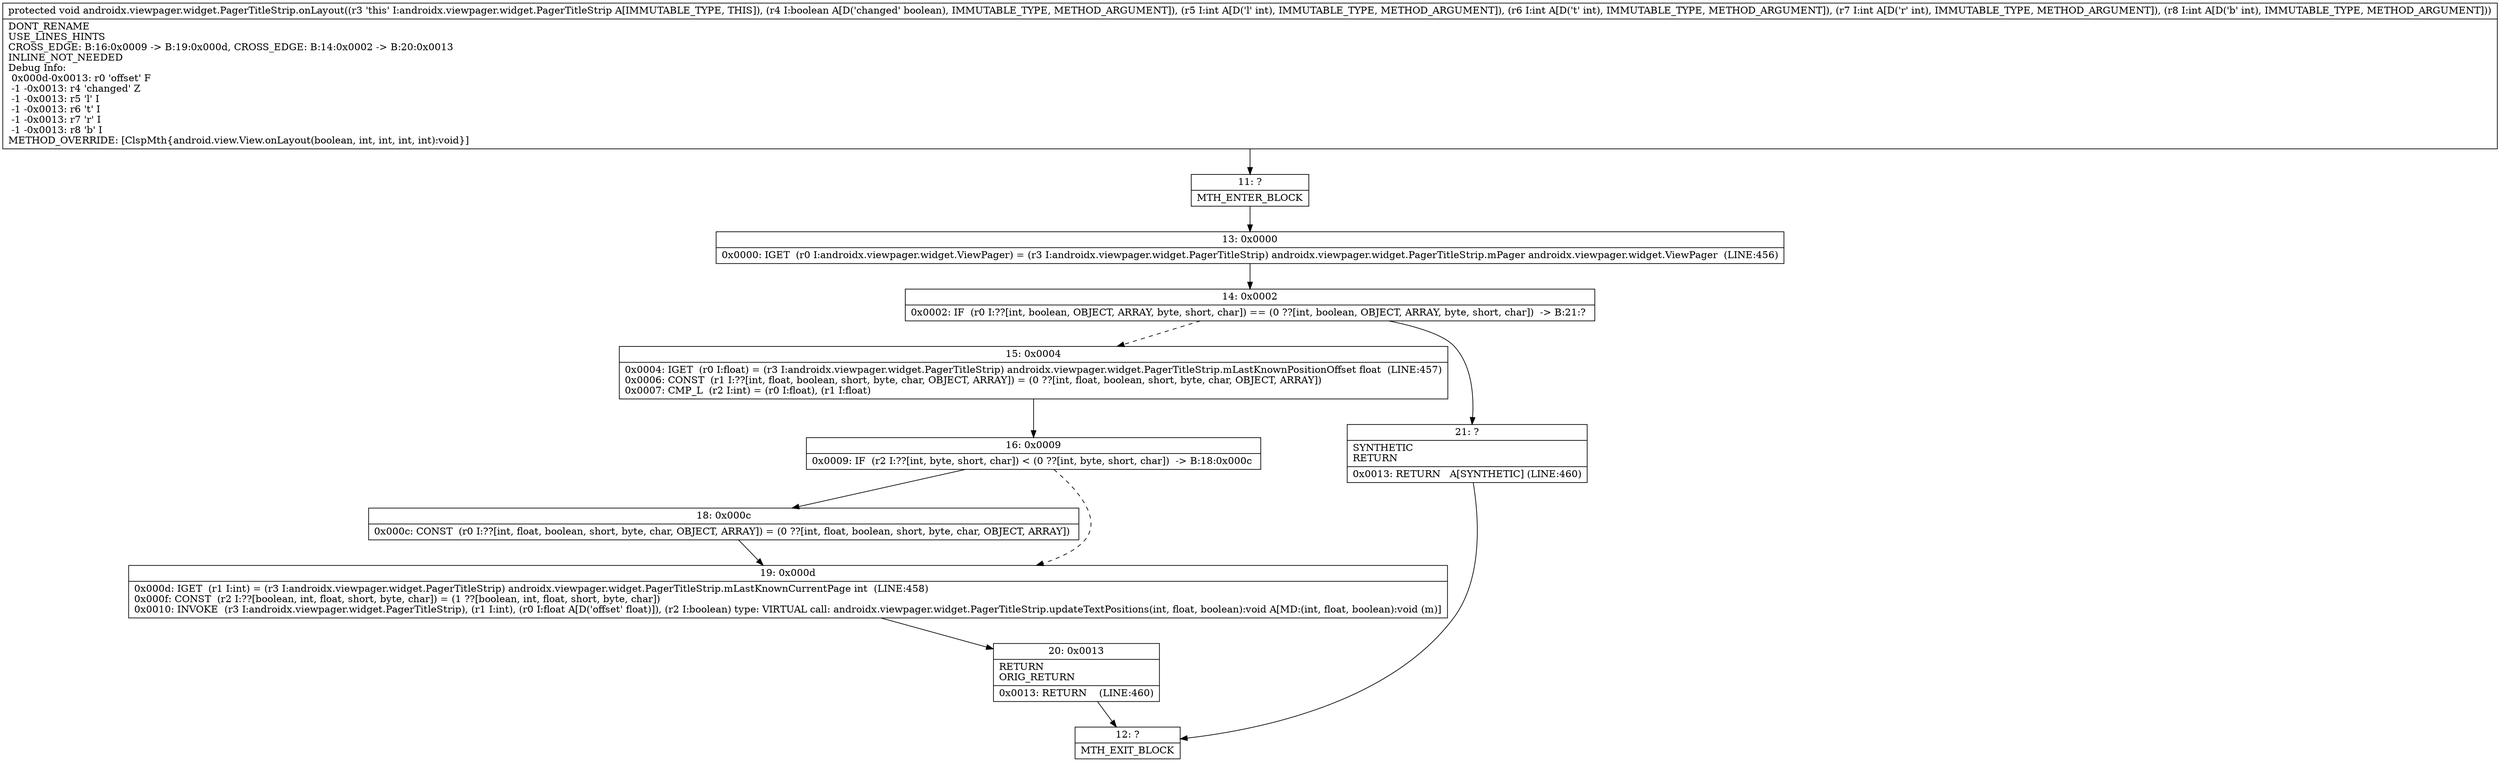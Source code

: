digraph "CFG forandroidx.viewpager.widget.PagerTitleStrip.onLayout(ZIIII)V" {
Node_11 [shape=record,label="{11\:\ ?|MTH_ENTER_BLOCK\l}"];
Node_13 [shape=record,label="{13\:\ 0x0000|0x0000: IGET  (r0 I:androidx.viewpager.widget.ViewPager) = (r3 I:androidx.viewpager.widget.PagerTitleStrip) androidx.viewpager.widget.PagerTitleStrip.mPager androidx.viewpager.widget.ViewPager  (LINE:456)\l}"];
Node_14 [shape=record,label="{14\:\ 0x0002|0x0002: IF  (r0 I:??[int, boolean, OBJECT, ARRAY, byte, short, char]) == (0 ??[int, boolean, OBJECT, ARRAY, byte, short, char])  \-\> B:21:? \l}"];
Node_15 [shape=record,label="{15\:\ 0x0004|0x0004: IGET  (r0 I:float) = (r3 I:androidx.viewpager.widget.PagerTitleStrip) androidx.viewpager.widget.PagerTitleStrip.mLastKnownPositionOffset float  (LINE:457)\l0x0006: CONST  (r1 I:??[int, float, boolean, short, byte, char, OBJECT, ARRAY]) = (0 ??[int, float, boolean, short, byte, char, OBJECT, ARRAY]) \l0x0007: CMP_L  (r2 I:int) = (r0 I:float), (r1 I:float) \l}"];
Node_16 [shape=record,label="{16\:\ 0x0009|0x0009: IF  (r2 I:??[int, byte, short, char]) \< (0 ??[int, byte, short, char])  \-\> B:18:0x000c \l}"];
Node_18 [shape=record,label="{18\:\ 0x000c|0x000c: CONST  (r0 I:??[int, float, boolean, short, byte, char, OBJECT, ARRAY]) = (0 ??[int, float, boolean, short, byte, char, OBJECT, ARRAY]) \l}"];
Node_19 [shape=record,label="{19\:\ 0x000d|0x000d: IGET  (r1 I:int) = (r3 I:androidx.viewpager.widget.PagerTitleStrip) androidx.viewpager.widget.PagerTitleStrip.mLastKnownCurrentPage int  (LINE:458)\l0x000f: CONST  (r2 I:??[boolean, int, float, short, byte, char]) = (1 ??[boolean, int, float, short, byte, char]) \l0x0010: INVOKE  (r3 I:androidx.viewpager.widget.PagerTitleStrip), (r1 I:int), (r0 I:float A[D('offset' float)]), (r2 I:boolean) type: VIRTUAL call: androidx.viewpager.widget.PagerTitleStrip.updateTextPositions(int, float, boolean):void A[MD:(int, float, boolean):void (m)]\l}"];
Node_20 [shape=record,label="{20\:\ 0x0013|RETURN\lORIG_RETURN\l|0x0013: RETURN    (LINE:460)\l}"];
Node_12 [shape=record,label="{12\:\ ?|MTH_EXIT_BLOCK\l}"];
Node_21 [shape=record,label="{21\:\ ?|SYNTHETIC\lRETURN\l|0x0013: RETURN   A[SYNTHETIC] (LINE:460)\l}"];
MethodNode[shape=record,label="{protected void androidx.viewpager.widget.PagerTitleStrip.onLayout((r3 'this' I:androidx.viewpager.widget.PagerTitleStrip A[IMMUTABLE_TYPE, THIS]), (r4 I:boolean A[D('changed' boolean), IMMUTABLE_TYPE, METHOD_ARGUMENT]), (r5 I:int A[D('l' int), IMMUTABLE_TYPE, METHOD_ARGUMENT]), (r6 I:int A[D('t' int), IMMUTABLE_TYPE, METHOD_ARGUMENT]), (r7 I:int A[D('r' int), IMMUTABLE_TYPE, METHOD_ARGUMENT]), (r8 I:int A[D('b' int), IMMUTABLE_TYPE, METHOD_ARGUMENT]))  | DONT_RENAME\lUSE_LINES_HINTS\lCROSS_EDGE: B:16:0x0009 \-\> B:19:0x000d, CROSS_EDGE: B:14:0x0002 \-\> B:20:0x0013\lINLINE_NOT_NEEDED\lDebug Info:\l  0x000d\-0x0013: r0 'offset' F\l  \-1 \-0x0013: r4 'changed' Z\l  \-1 \-0x0013: r5 'l' I\l  \-1 \-0x0013: r6 't' I\l  \-1 \-0x0013: r7 'r' I\l  \-1 \-0x0013: r8 'b' I\lMETHOD_OVERRIDE: [ClspMth\{android.view.View.onLayout(boolean, int, int, int, int):void\}]\l}"];
MethodNode -> Node_11;Node_11 -> Node_13;
Node_13 -> Node_14;
Node_14 -> Node_15[style=dashed];
Node_14 -> Node_21;
Node_15 -> Node_16;
Node_16 -> Node_18;
Node_16 -> Node_19[style=dashed];
Node_18 -> Node_19;
Node_19 -> Node_20;
Node_20 -> Node_12;
Node_21 -> Node_12;
}

